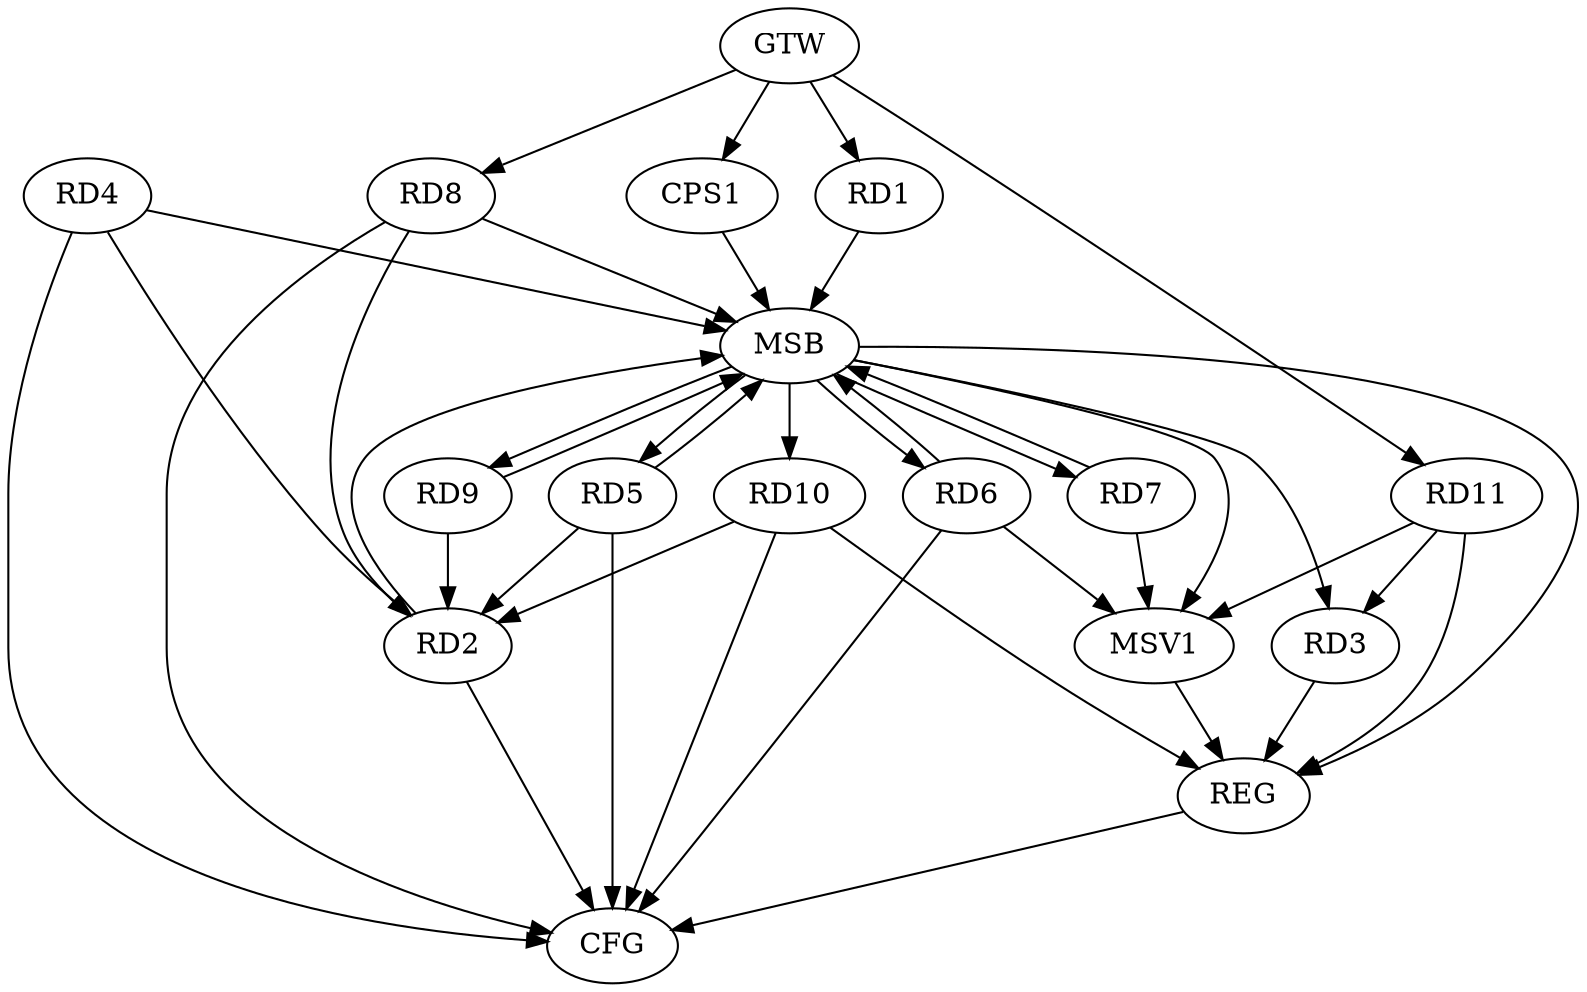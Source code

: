 strict digraph G {
  RD1 [ label="RD1" ];
  RD2 [ label="RD2" ];
  RD3 [ label="RD3" ];
  RD4 [ label="RD4" ];
  RD5 [ label="RD5" ];
  RD6 [ label="RD6" ];
  RD7 [ label="RD7" ];
  RD8 [ label="RD8" ];
  RD9 [ label="RD9" ];
  RD10 [ label="RD10" ];
  RD11 [ label="RD11" ];
  CPS1 [ label="CPS1" ];
  GTW [ label="GTW" ];
  REG [ label="REG" ];
  MSB [ label="MSB" ];
  CFG [ label="CFG" ];
  MSV1 [ label="MSV1" ];
  RD11 -> RD3;
  GTW -> RD1;
  GTW -> RD8;
  GTW -> RD11;
  GTW -> CPS1;
  RD3 -> REG;
  RD10 -> REG;
  RD11 -> REG;
  RD1 -> MSB;
  MSB -> RD9;
  MSB -> REG;
  RD2 -> MSB;
  MSB -> RD3;
  RD4 -> MSB;
  RD5 -> MSB;
  RD6 -> MSB;
  RD7 -> MSB;
  RD8 -> MSB;
  RD9 -> MSB;
  CPS1 -> MSB;
  MSB -> RD5;
  MSB -> RD6;
  MSB -> RD7;
  MSB -> RD10;
  RD6 -> CFG;
  RD5 -> CFG;
  RD4 -> CFG;
  RD8 -> CFG;
  RD2 -> CFG;
  RD10 -> CFG;
  REG -> CFG;
  RD4 -> RD2;
  RD9 -> RD2;
  RD8 -> RD2;
  RD10 -> RD2;
  RD5 -> RD2;
  RD11 -> MSV1;
  MSB -> MSV1;
  RD6 -> MSV1;
  RD7 -> MSV1;
  MSV1 -> REG;
}

